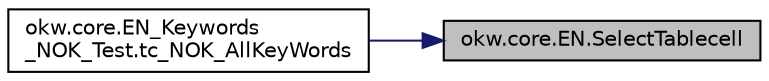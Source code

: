 digraph "okw.core.EN.SelectTablecell"
{
 // INTERACTIVE_SVG=YES
 // LATEX_PDF_SIZE
  edge [fontname="Helvetica",fontsize="10",labelfontname="Helvetica",labelfontsize="10"];
  node [fontname="Helvetica",fontsize="10",shape=record];
  rankdir="RL";
  Node1456 [label="okw.core.EN.SelectTablecell",height=0.2,width=0.4,color="black", fillcolor="grey75", style="filled", fontcolor="black",tooltip="Wählt die gegebene Tabellenzelle aus."];
  Node1456 -> Node1457 [dir="back",color="midnightblue",fontsize="10",style="solid",fontname="Helvetica"];
  Node1457 [label="okw.core.EN_Keywords\l_NOK_Test.tc_NOK_AllKeyWords",height=0.2,width=0.4,color="black", fillcolor="white", style="filled",URL="$classokw_1_1core_1_1_e_n___keywords___n_o_k___test.html#a81a960a2341dfb0e27da7871291c84dc",tooltip="Prüft methoden aufruf für einen einfachen Click."];
}
